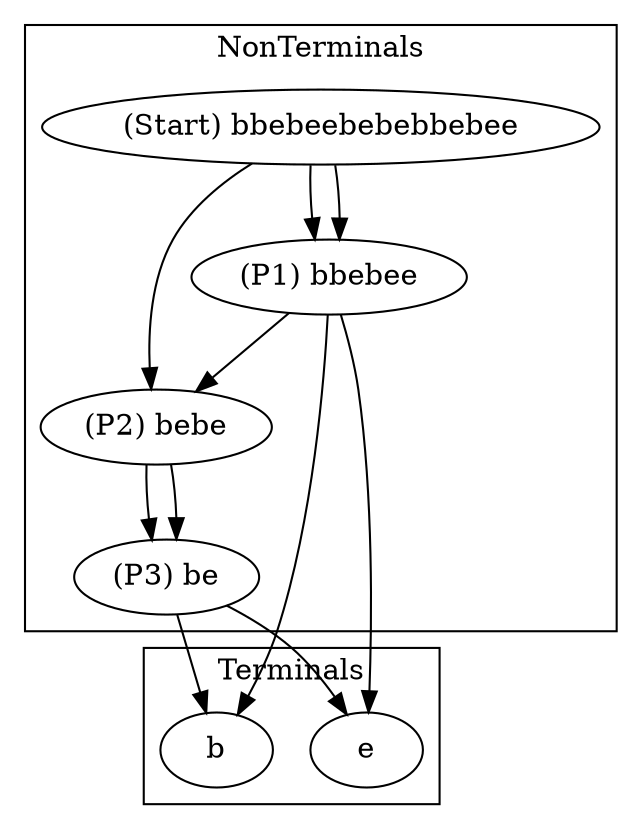 digraph Grammar {
  "(Start) bbebeebebebbebee" -> "(P1) bbebee"
  "(Start) bbebeebebebbebee" -> "(P2) bebe"
  "(Start) bbebeebebebbebee" -> "(P1) bbebee"
  "(P1) bbebee" -> "b"
  "(P1) bbebee" -> "(P2) bebe"
  "(P1) bbebee" -> "e"
  "(P2) bebe" -> "(P3) be"
  "(P2) bebe" -> "(P3) be"
  "(P3) be" -> "b"
  "(P3) be" -> "e"

  subgraph cluster_non_terminals {
    label="NonTerminals";
    "(Start) bbebeebebebbebee";
    "(P1) bbebee";
    "(P2) bebe";
    "(P3) be";
  }

  subgraph cluster_terminals {
    rank=same;
    label="Terminals";
    "b";
    "e";
  }
}
